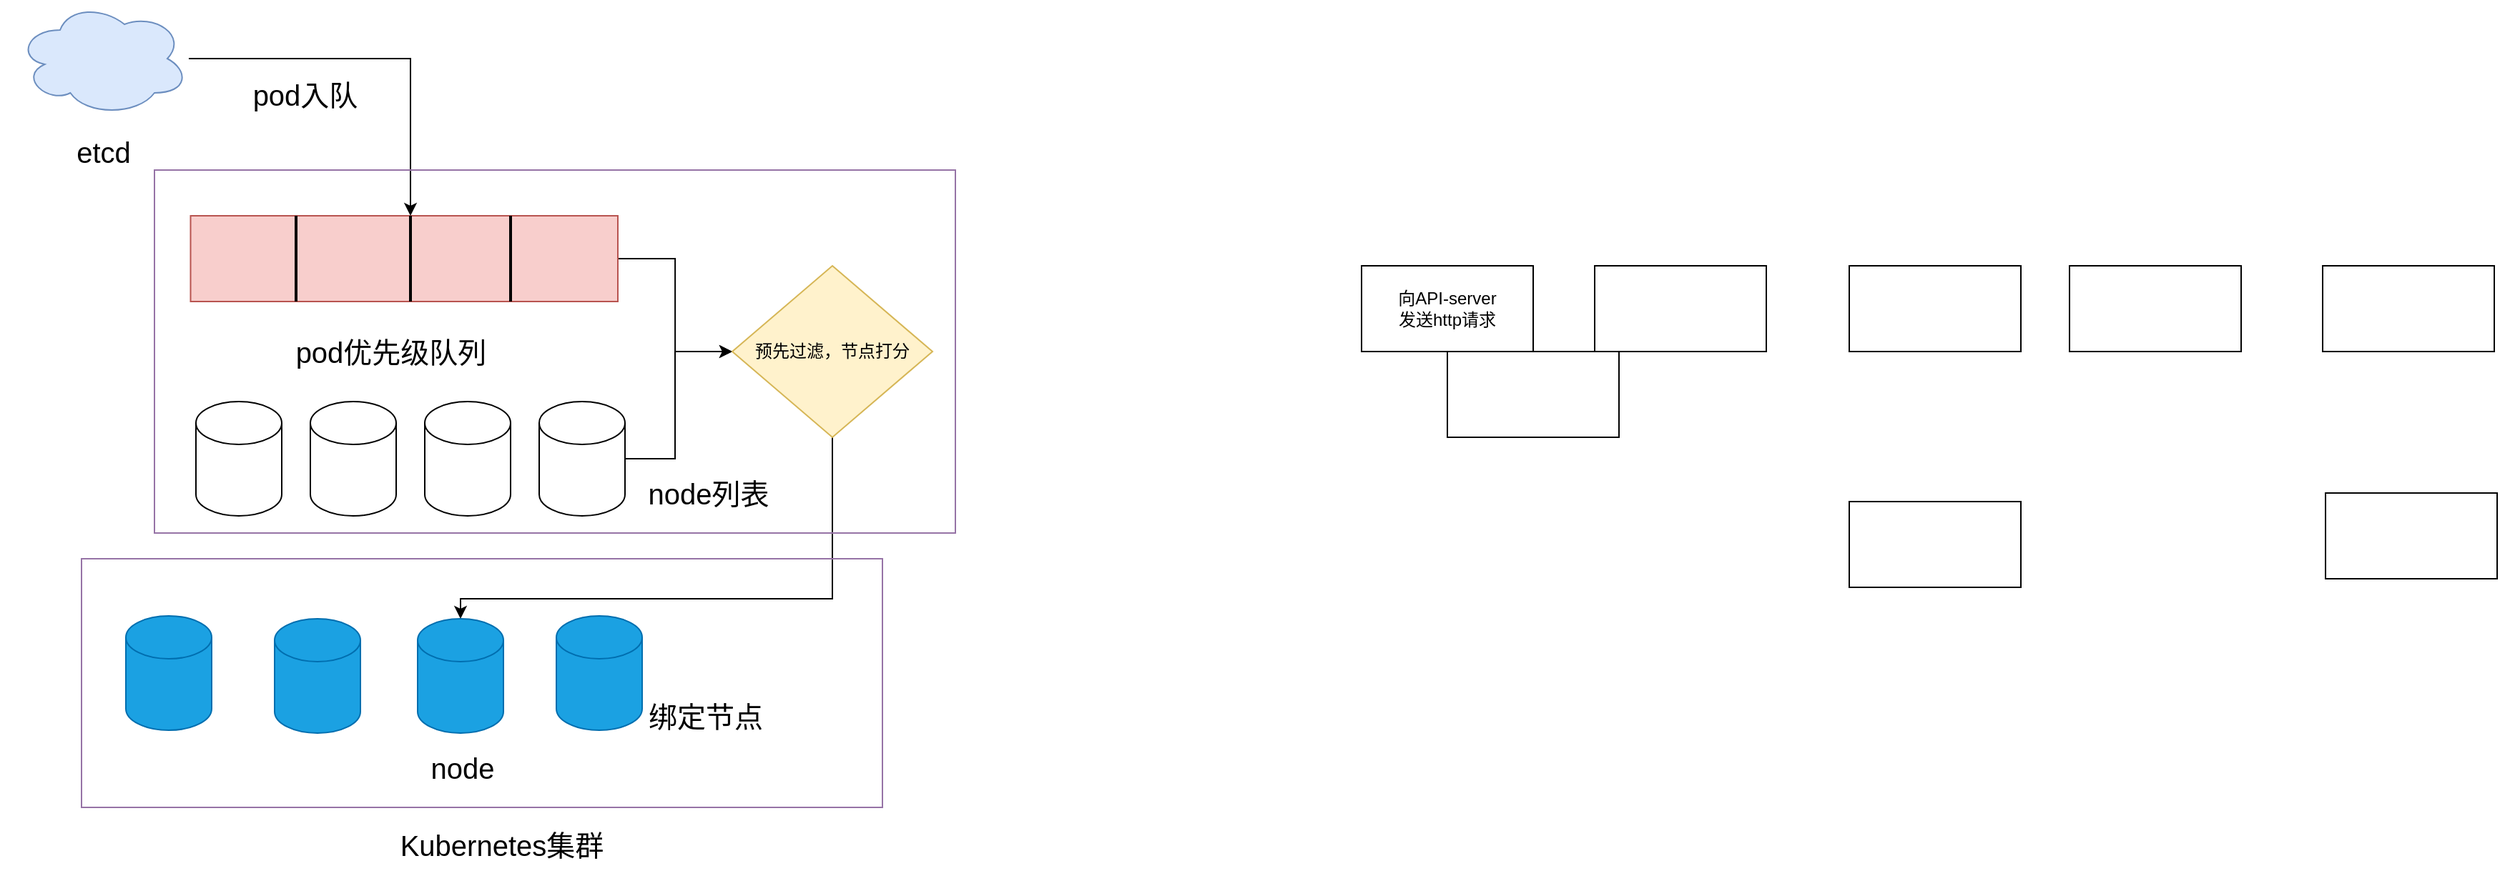 <mxfile version="21.2.1" type="github">
  <diagram name="第 1 页" id="1Un_j06MCUsO6M0513EL">
    <mxGraphModel dx="687" dy="599" grid="0" gridSize="10" guides="1" tooltips="1" connect="1" arrows="1" fold="1" page="1" pageScale="1" pageWidth="827" pageHeight="1169" math="0" shadow="0">
      <root>
        <mxCell id="0" />
        <mxCell id="1" parent="0" />
        <mxCell id="xsLSFmgHNhUDvW_-SBU2-21" style="edgeStyle=orthogonalEdgeStyle;rounded=0;orthogonalLoop=1;jettySize=auto;html=1;exitX=1;exitY=0.5;exitDx=0;exitDy=0;" edge="1" parent="1" source="xsLSFmgHNhUDvW_-SBU2-1" target="xsLSFmgHNhUDvW_-SBU2-20">
          <mxGeometry relative="1" as="geometry" />
        </mxCell>
        <mxCell id="xsLSFmgHNhUDvW_-SBU2-1" value="" style="rounded=0;whiteSpace=wrap;html=1;fillColor=#f8cecc;strokeColor=#b85450;" vertex="1" parent="1">
          <mxGeometry x="141.25" y="180" width="298.75" height="60" as="geometry" />
        </mxCell>
        <mxCell id="xsLSFmgHNhUDvW_-SBU2-2" value="" style="line;strokeWidth=2;direction=south;html=1;" vertex="1" parent="1">
          <mxGeometry x="210" y="180" width="10" height="60" as="geometry" />
        </mxCell>
        <mxCell id="xsLSFmgHNhUDvW_-SBU2-3" value="" style="line;strokeWidth=2;direction=south;html=1;" vertex="1" parent="1">
          <mxGeometry x="290" y="180" width="10" height="60" as="geometry" />
        </mxCell>
        <mxCell id="xsLSFmgHNhUDvW_-SBU2-4" value="" style="line;strokeWidth=2;direction=south;html=1;" vertex="1" parent="1">
          <mxGeometry x="360" y="180" width="10" height="60" as="geometry" />
        </mxCell>
        <mxCell id="xsLSFmgHNhUDvW_-SBU2-8" value="&lt;font style=&quot;font-size: 20px;&quot;&gt;pod优先级队列&lt;/font&gt;" style="text;strokeColor=none;align=center;fillColor=none;html=1;verticalAlign=middle;whiteSpace=wrap;rounded=0;" vertex="1" parent="1">
          <mxGeometry x="210" y="240" width="142.5" height="70" as="geometry" />
        </mxCell>
        <mxCell id="xsLSFmgHNhUDvW_-SBU2-9" value="" style="shape=cylinder3;whiteSpace=wrap;html=1;boundedLbl=1;backgroundOutline=1;size=15;" vertex="1" parent="1">
          <mxGeometry x="145" y="310" width="60" height="80" as="geometry" />
        </mxCell>
        <mxCell id="xsLSFmgHNhUDvW_-SBU2-10" value="" style="shape=cylinder3;whiteSpace=wrap;html=1;boundedLbl=1;backgroundOutline=1;size=15;" vertex="1" parent="1">
          <mxGeometry x="305" y="310" width="60" height="80" as="geometry" />
        </mxCell>
        <mxCell id="xsLSFmgHNhUDvW_-SBU2-11" value="" style="shape=cylinder3;whiteSpace=wrap;html=1;boundedLbl=1;backgroundOutline=1;size=15;" vertex="1" parent="1">
          <mxGeometry x="225" y="310" width="60" height="80" as="geometry" />
        </mxCell>
        <mxCell id="xsLSFmgHNhUDvW_-SBU2-23" style="edgeStyle=orthogonalEdgeStyle;rounded=0;orthogonalLoop=1;jettySize=auto;html=1;exitX=1;exitY=0.5;exitDx=0;exitDy=0;exitPerimeter=0;entryX=0;entryY=0.5;entryDx=0;entryDy=0;" edge="1" parent="1" source="xsLSFmgHNhUDvW_-SBU2-12" target="xsLSFmgHNhUDvW_-SBU2-20">
          <mxGeometry relative="1" as="geometry">
            <Array as="points">
              <mxPoint x="480" y="350" />
              <mxPoint x="480" y="275" />
            </Array>
          </mxGeometry>
        </mxCell>
        <mxCell id="xsLSFmgHNhUDvW_-SBU2-12" value="" style="shape=cylinder3;whiteSpace=wrap;html=1;boundedLbl=1;backgroundOutline=1;size=15;" vertex="1" parent="1">
          <mxGeometry x="385" y="310" width="60" height="80" as="geometry" />
        </mxCell>
        <mxCell id="xsLSFmgHNhUDvW_-SBU2-13" value="&lt;span style=&quot;font-size: 20px;&quot;&gt;node列表&lt;/span&gt;" style="text;strokeColor=none;align=center;fillColor=none;html=1;verticalAlign=middle;whiteSpace=wrap;rounded=0;" vertex="1" parent="1">
          <mxGeometry x="432" y="339" width="142.5" height="70" as="geometry" />
        </mxCell>
        <mxCell id="xsLSFmgHNhUDvW_-SBU2-18" style="edgeStyle=orthogonalEdgeStyle;rounded=0;orthogonalLoop=1;jettySize=auto;html=1;entryX=0;entryY=0.5;entryDx=0;entryDy=0;entryPerimeter=0;" edge="1" parent="1" source="xsLSFmgHNhUDvW_-SBU2-14" target="xsLSFmgHNhUDvW_-SBU2-3">
          <mxGeometry relative="1" as="geometry" />
        </mxCell>
        <mxCell id="xsLSFmgHNhUDvW_-SBU2-14" value="" style="ellipse;shape=cloud;whiteSpace=wrap;html=1;fillColor=#dae8fc;strokeColor=#6c8ebf;" vertex="1" parent="1">
          <mxGeometry x="20" y="30" width="120" height="80" as="geometry" />
        </mxCell>
        <mxCell id="xsLSFmgHNhUDvW_-SBU2-16" value="&lt;span style=&quot;font-size: 20px;&quot;&gt;etcd&lt;/span&gt;" style="text;strokeColor=none;align=center;fillColor=none;html=1;verticalAlign=middle;whiteSpace=wrap;rounded=0;" vertex="1" parent="1">
          <mxGeometry x="8.75" y="100" width="142.5" height="70" as="geometry" />
        </mxCell>
        <mxCell id="xsLSFmgHNhUDvW_-SBU2-19" value="&lt;span style=&quot;font-size: 20px;&quot;&gt;pod入队&lt;/span&gt;" style="text;strokeColor=none;align=center;fillColor=none;html=1;verticalAlign=middle;whiteSpace=wrap;rounded=0;" vertex="1" parent="1">
          <mxGeometry x="150" y="60" width="142.5" height="70" as="geometry" />
        </mxCell>
        <mxCell id="xsLSFmgHNhUDvW_-SBU2-27" style="edgeStyle=orthogonalEdgeStyle;rounded=0;orthogonalLoop=1;jettySize=auto;html=1;" edge="1" parent="1" source="xsLSFmgHNhUDvW_-SBU2-20" target="xsLSFmgHNhUDvW_-SBU2-25">
          <mxGeometry relative="1" as="geometry">
            <Array as="points">
              <mxPoint x="590" y="448" />
              <mxPoint x="330" y="448" />
            </Array>
          </mxGeometry>
        </mxCell>
        <mxCell id="xsLSFmgHNhUDvW_-SBU2-20" value="预先过滤，节点打分" style="rhombus;whiteSpace=wrap;html=1;fillColor=#fff2cc;strokeColor=#d6b656;" vertex="1" parent="1">
          <mxGeometry x="520" y="215" width="140" height="120" as="geometry" />
        </mxCell>
        <mxCell id="xsLSFmgHNhUDvW_-SBU2-24" value="" style="rounded=0;whiteSpace=wrap;html=1;fillColor=none;strokeColor=#9673a6;" vertex="1" parent="1">
          <mxGeometry x="116" y="148" width="560" height="254" as="geometry" />
        </mxCell>
        <mxCell id="xsLSFmgHNhUDvW_-SBU2-25" value="" style="shape=cylinder3;whiteSpace=wrap;html=1;boundedLbl=1;backgroundOutline=1;size=15;fillColor=#1ba1e2;fontColor=#ffffff;strokeColor=#006EAF;" vertex="1" parent="1">
          <mxGeometry x="300" y="462" width="60" height="80" as="geometry" />
        </mxCell>
        <mxCell id="xsLSFmgHNhUDvW_-SBU2-26" value="&lt;span style=&quot;font-size: 20px;&quot;&gt;node&lt;/span&gt;" style="text;strokeColor=none;align=center;fillColor=none;html=1;verticalAlign=middle;whiteSpace=wrap;rounded=0;" vertex="1" parent="1">
          <mxGeometry x="260" y="531" width="142.5" height="70" as="geometry" />
        </mxCell>
        <mxCell id="xsLSFmgHNhUDvW_-SBU2-28" value="&lt;span style=&quot;font-size: 20px;&quot;&gt;绑定节点&lt;/span&gt;" style="text;strokeColor=none;align=center;fillColor=none;html=1;verticalAlign=middle;whiteSpace=wrap;rounded=0;" vertex="1" parent="1">
          <mxGeometry x="430" y="495" width="142.5" height="70" as="geometry" />
        </mxCell>
        <mxCell id="xsLSFmgHNhUDvW_-SBU2-29" value="" style="shape=cylinder3;whiteSpace=wrap;html=1;boundedLbl=1;backgroundOutline=1;size=15;fillColor=#1ba1e2;fontColor=#ffffff;strokeColor=#006EAF;" vertex="1" parent="1">
          <mxGeometry x="200" y="462" width="60" height="80" as="geometry" />
        </mxCell>
        <mxCell id="xsLSFmgHNhUDvW_-SBU2-30" value="" style="shape=cylinder3;whiteSpace=wrap;html=1;boundedLbl=1;backgroundOutline=1;size=15;fillColor=#1ba1e2;fontColor=#ffffff;strokeColor=#006EAF;" vertex="1" parent="1">
          <mxGeometry x="96" y="460" width="60" height="80" as="geometry" />
        </mxCell>
        <mxCell id="xsLSFmgHNhUDvW_-SBU2-31" value="" style="shape=cylinder3;whiteSpace=wrap;html=1;boundedLbl=1;backgroundOutline=1;size=15;fillColor=#1ba1e2;fontColor=#ffffff;strokeColor=#006EAF;" vertex="1" parent="1">
          <mxGeometry x="397" y="460" width="60" height="80" as="geometry" />
        </mxCell>
        <mxCell id="xsLSFmgHNhUDvW_-SBU2-32" value="" style="rounded=0;whiteSpace=wrap;html=1;fillColor=none;strokeColor=#9673a6;" vertex="1" parent="1">
          <mxGeometry x="65" y="420" width="560" height="174" as="geometry" />
        </mxCell>
        <mxCell id="xsLSFmgHNhUDvW_-SBU2-33" value="&lt;span style=&quot;font-size: 20px;&quot;&gt;Kubernetes集群&lt;/span&gt;" style="text;strokeColor=none;align=center;fillColor=none;html=1;verticalAlign=middle;whiteSpace=wrap;rounded=0;" vertex="1" parent="1">
          <mxGeometry x="263.75" y="585" width="190.25" height="70" as="geometry" />
        </mxCell>
        <mxCell id="xsLSFmgHNhUDvW_-SBU2-34" value="向API-server&lt;br&gt;发送http请求" style="rounded=0;whiteSpace=wrap;html=1;" vertex="1" parent="1">
          <mxGeometry x="960" y="215" width="120" height="60" as="geometry" />
        </mxCell>
        <mxCell id="xsLSFmgHNhUDvW_-SBU2-35" value="" style="rounded=0;whiteSpace=wrap;html=1;" vertex="1" parent="1">
          <mxGeometry x="1123" y="215" width="120" height="60" as="geometry" />
        </mxCell>
        <mxCell id="xsLSFmgHNhUDvW_-SBU2-36" value="" style="rounded=0;whiteSpace=wrap;html=1;" vertex="1" parent="1">
          <mxGeometry x="1632" y="215" width="120" height="60" as="geometry" />
        </mxCell>
        <mxCell id="xsLSFmgHNhUDvW_-SBU2-37" value="" style="rounded=0;whiteSpace=wrap;html=1;" vertex="1" parent="1">
          <mxGeometry x="1301" y="380" width="120" height="60" as="geometry" />
        </mxCell>
        <mxCell id="xsLSFmgHNhUDvW_-SBU2-38" value="" style="rounded=0;whiteSpace=wrap;html=1;" vertex="1" parent="1">
          <mxGeometry x="1455" y="215" width="120" height="60" as="geometry" />
        </mxCell>
        <mxCell id="xsLSFmgHNhUDvW_-SBU2-39" value="" style="rounded=0;whiteSpace=wrap;html=1;" vertex="1" parent="1">
          <mxGeometry x="1301" y="215" width="120" height="60" as="geometry" />
        </mxCell>
        <mxCell id="xsLSFmgHNhUDvW_-SBU2-40" value="" style="rounded=0;whiteSpace=wrap;html=1;" vertex="1" parent="1">
          <mxGeometry x="1020" y="275" width="120" height="60" as="geometry" />
        </mxCell>
        <mxCell id="xsLSFmgHNhUDvW_-SBU2-41" value="" style="rounded=0;whiteSpace=wrap;html=1;" vertex="1" parent="1">
          <mxGeometry x="1634" y="374" width="120" height="60" as="geometry" />
        </mxCell>
      </root>
    </mxGraphModel>
  </diagram>
</mxfile>
